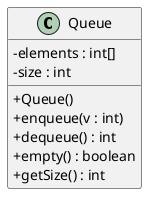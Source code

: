 @startuml
skinparam classAttributeIconSize 0
Class Queue {
-elements : int[]
-size : int
+Queue()
+enqueue(v : int)
+dequeue() : int
+empty() : boolean
+getSize() : int
}
@enduml
